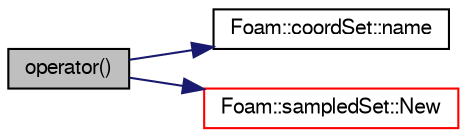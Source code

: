 digraph "operator()"
{
  bgcolor="transparent";
  edge [fontname="FreeSans",fontsize="10",labelfontname="FreeSans",labelfontsize="10"];
  node [fontname="FreeSans",fontsize="10",shape=record];
  rankdir="LR";
  Node1 [label="operator()",height=0.2,width=0.4,color="black", fillcolor="grey75", style="filled" fontcolor="black"];
  Node1 -> Node2 [color="midnightblue",fontsize="10",style="solid",fontname="FreeSans"];
  Node2 [label="Foam::coordSet::name",height=0.2,width=0.4,color="black",URL="$a00389.html#a75b72488d2e82151b025744974919d5d"];
  Node1 -> Node3 [color="midnightblue",fontsize="10",style="solid",fontname="FreeSans"];
  Node3 [label="Foam::sampledSet::New",height=0.2,width=0.4,color="red",URL="$a02168.html#ada07e0122f74ef1e89c399515744d472",tooltip="Return a reference to the selected sampledSet. "];
}
